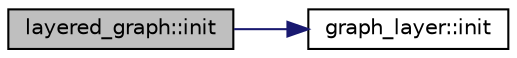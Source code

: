 digraph "layered_graph::init"
{
  edge [fontname="Helvetica",fontsize="10",labelfontname="Helvetica",labelfontsize="10"];
  node [fontname="Helvetica",fontsize="10",shape=record];
  rankdir="LR";
  Node445 [label="layered_graph::init",height=0.2,width=0.4,color="black", fillcolor="grey75", style="filled", fontcolor="black"];
  Node445 -> Node446 [color="midnightblue",fontsize="10",style="solid",fontname="Helvetica"];
  Node446 [label="graph_layer::init",height=0.2,width=0.4,color="black", fillcolor="white", style="filled",URL="$de/d87/classgraph__layer.html#a4b3e02d2069fb0127514a3d9ce000ff0"];
}

